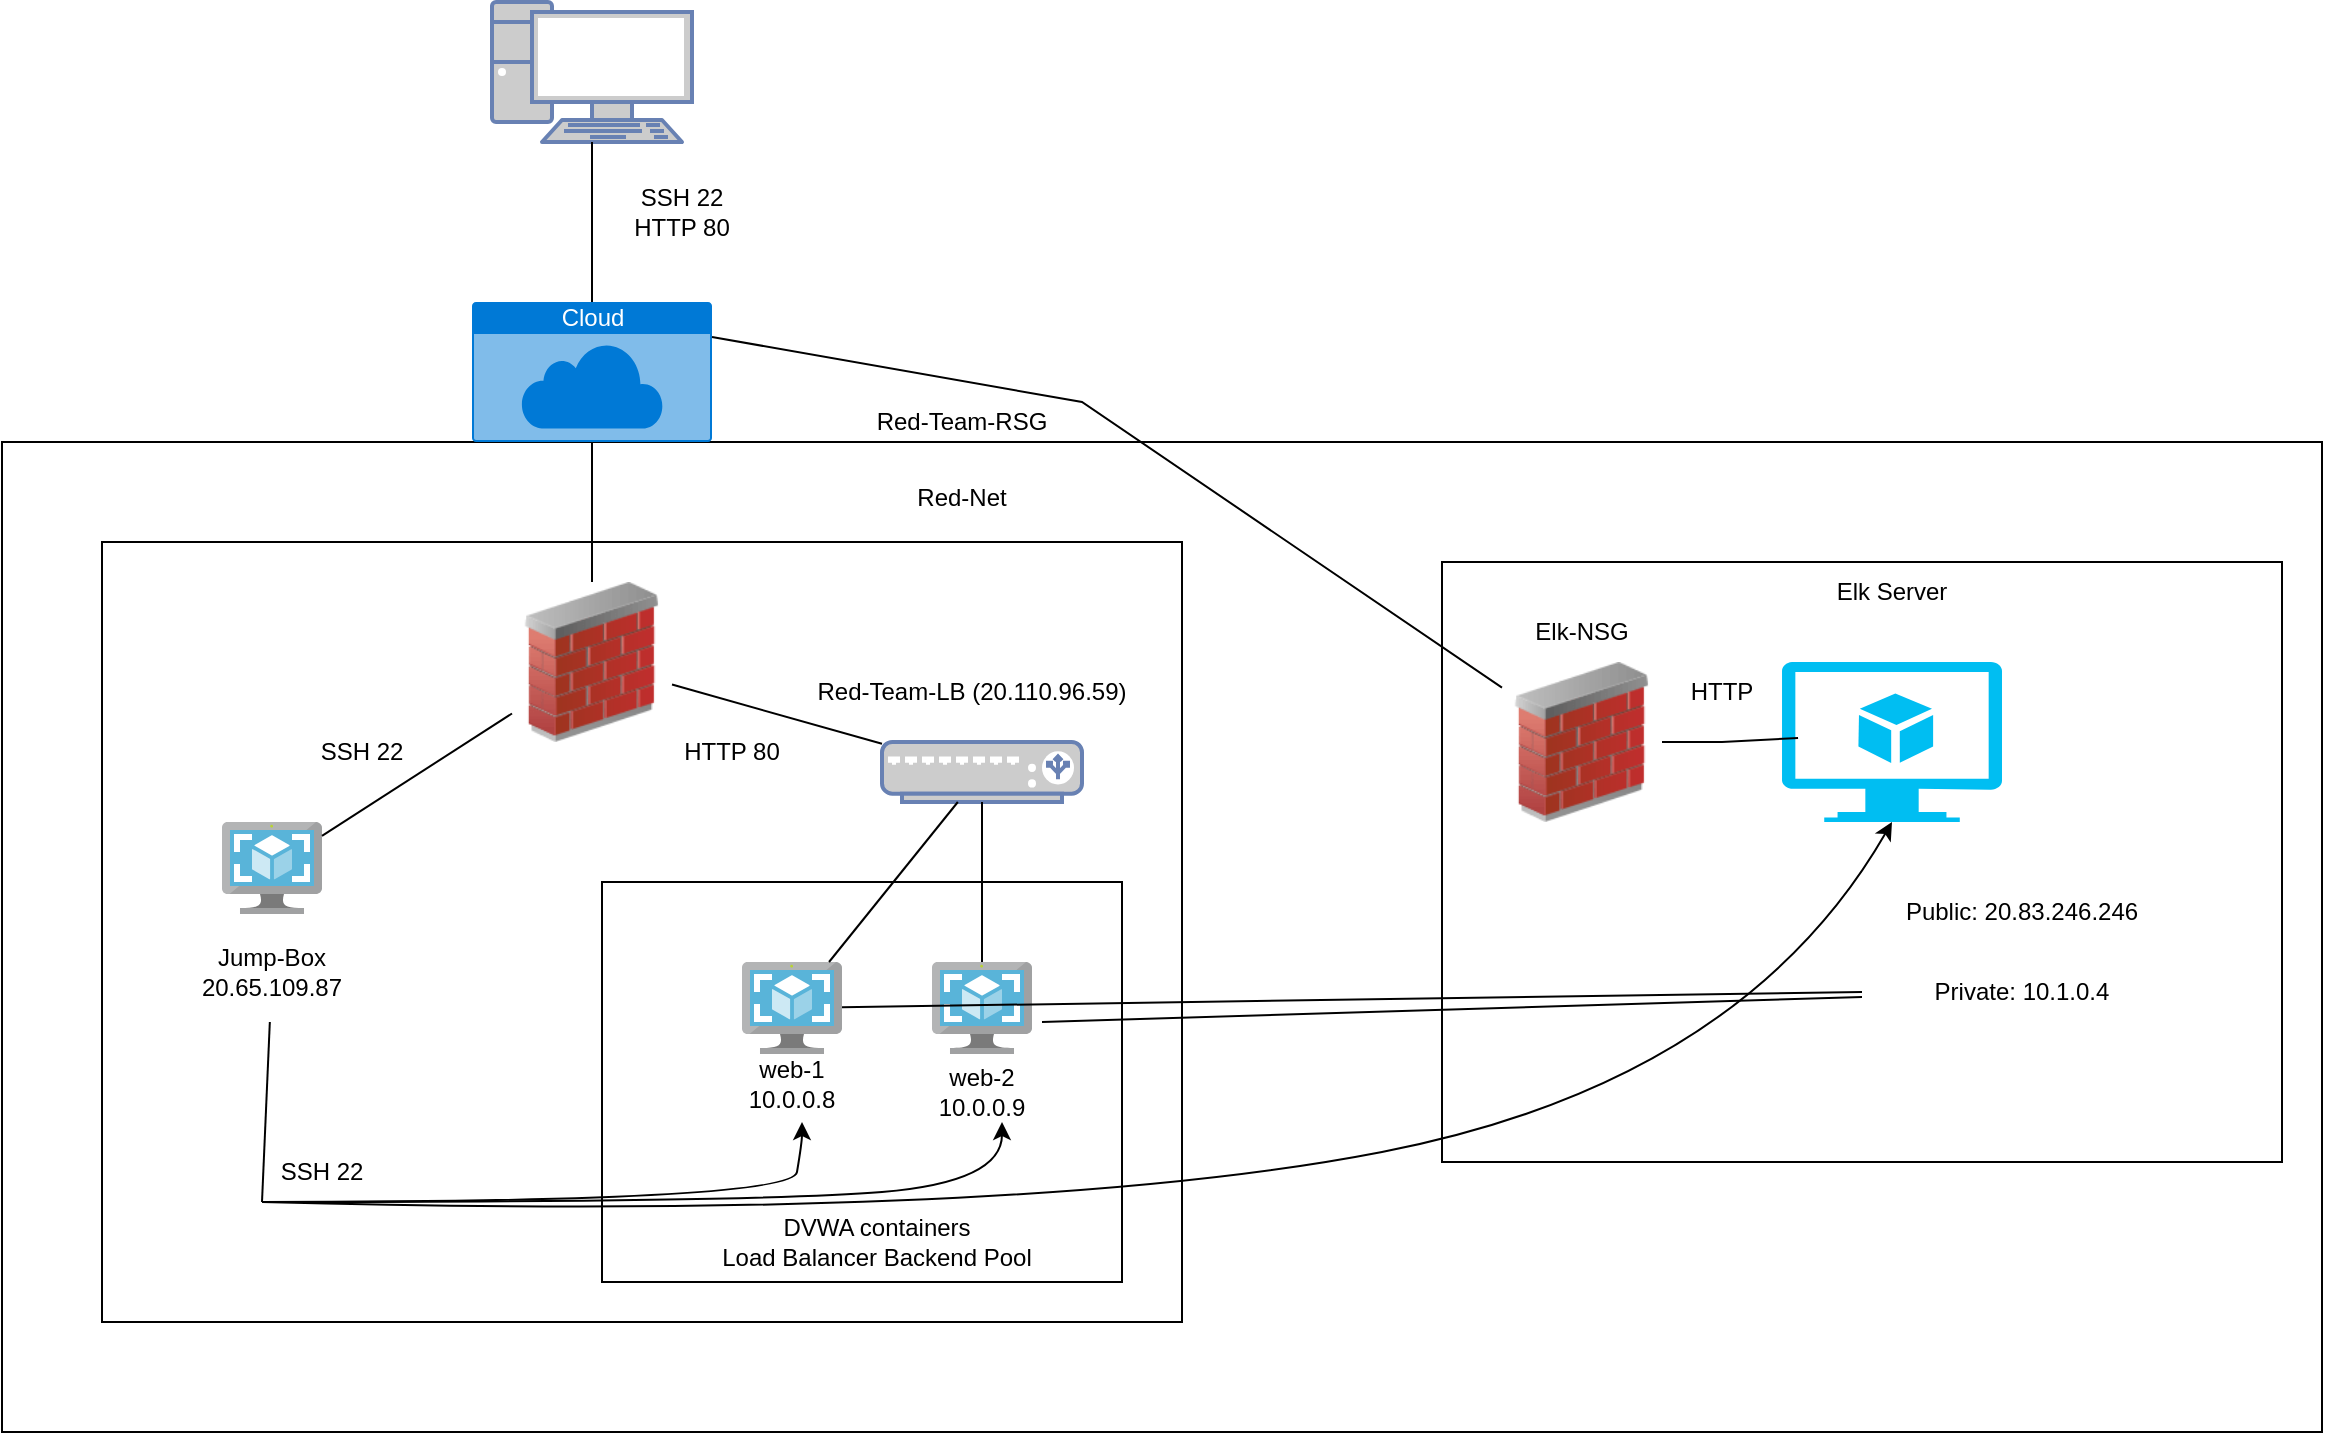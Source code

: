 <mxfile version="15.5.8" type="google"><diagram id="O1lYx23fXWKC5MIPmEG0" name="Page-1"><mxGraphModel dx="1422" dy="762" grid="1" gridSize="10" guides="1" tooltips="1" connect="1" arrows="1" fold="1" page="1" pageScale="1" pageWidth="850" pageHeight="1100" math="0" shadow="0"><root><mxCell id="0"/><mxCell id="1" parent="0"/><mxCell id="nCGukhlS6SPQ-d7Un8tv-1" value="" style="rounded=0;whiteSpace=wrap;html=1;" parent="1" vertex="1"><mxGeometry x="80" y="300" width="1160" height="495" as="geometry"/></mxCell><mxCell id="Q7Bnk2BCi1EucVuUiFxC-10" value="" style="rounded=0;whiteSpace=wrap;html=1;" parent="1" vertex="1"><mxGeometry x="800" y="360" width="420" height="300" as="geometry"/></mxCell><mxCell id="nCGukhlS6SPQ-d7Un8tv-2" value="Cloud" style="html=1;strokeColor=none;fillColor=#0079D6;labelPosition=center;verticalLabelPosition=middle;verticalAlign=top;align=center;fontSize=12;outlineConnect=0;spacingTop=-6;fontColor=#FFFFFF;sketch=0;shape=mxgraph.sitemap.cloud;" parent="1" vertex="1"><mxGeometry x="315" y="230" width="120" height="70" as="geometry"/></mxCell><mxCell id="nCGukhlS6SPQ-d7Un8tv-5" value="" style="fontColor=#0066CC;verticalAlign=top;verticalLabelPosition=bottom;labelPosition=center;align=center;html=1;outlineConnect=0;fillColor=#CCCCCC;strokeColor=#6881B3;gradientColor=none;gradientDirection=north;strokeWidth=2;shape=mxgraph.networks.pc;" parent="1" vertex="1"><mxGeometry x="325" y="80" width="100" height="70" as="geometry"/></mxCell><mxCell id="nCGukhlS6SPQ-d7Un8tv-6" value="" style="rounded=0;whiteSpace=wrap;html=1;" parent="1" vertex="1"><mxGeometry x="130" y="350" width="540" height="390" as="geometry"/></mxCell><mxCell id="nCGukhlS6SPQ-d7Un8tv-8" value="" style="image;html=1;image=img/lib/clip_art/networking/Firewall_02_128x128.png" parent="1" vertex="1"><mxGeometry x="335" y="370" width="80" height="80" as="geometry"/></mxCell><mxCell id="nCGukhlS6SPQ-d7Un8tv-9" value="" style="rounded=0;whiteSpace=wrap;html=1;" parent="1" vertex="1"><mxGeometry x="380" y="520" width="260" height="200" as="geometry"/></mxCell><mxCell id="nCGukhlS6SPQ-d7Un8tv-10" value="" style="fontColor=#0066CC;verticalAlign=top;verticalLabelPosition=bottom;labelPosition=center;align=center;html=1;outlineConnect=0;fillColor=#CCCCCC;strokeColor=#6881B3;gradientColor=none;gradientDirection=north;strokeWidth=2;shape=mxgraph.networks.load_balancer;" parent="1" vertex="1"><mxGeometry x="520" y="450" width="100" height="30" as="geometry"/></mxCell><mxCell id="nCGukhlS6SPQ-d7Un8tv-11" value="" style="sketch=0;aspect=fixed;html=1;points=[];align=center;image;fontSize=12;image=img/lib/mscae/VM_Images.svg;" parent="1" vertex="1"><mxGeometry x="545" y="560" width="50" height="46" as="geometry"/></mxCell><mxCell id="nCGukhlS6SPQ-d7Un8tv-12" value="" style="sketch=0;aspect=fixed;html=1;points=[];align=center;image;fontSize=12;image=img/lib/mscae/VM_Images.svg;" parent="1" vertex="1"><mxGeometry x="450" y="560" width="50" height="46" as="geometry"/></mxCell><mxCell id="nCGukhlS6SPQ-d7Un8tv-16" value="" style="endArrow=none;html=1;rounded=0;" parent="1" source="nCGukhlS6SPQ-d7Un8tv-11" target="nCGukhlS6SPQ-d7Un8tv-10" edge="1"><mxGeometry width="50" height="50" relative="1" as="geometry"><mxPoint x="410" y="490" as="sourcePoint"/><mxPoint x="460" y="440" as="targetPoint"/></mxGeometry></mxCell><mxCell id="nCGukhlS6SPQ-d7Un8tv-17" value="" style="endArrow=none;html=1;rounded=0;" parent="1" source="nCGukhlS6SPQ-d7Un8tv-12" target="nCGukhlS6SPQ-d7Un8tv-10" edge="1"><mxGeometry width="50" height="50" relative="1" as="geometry"><mxPoint x="410" y="490" as="sourcePoint"/><mxPoint x="460" y="440" as="targetPoint"/></mxGeometry></mxCell><mxCell id="nCGukhlS6SPQ-d7Un8tv-18" value="" style="sketch=0;aspect=fixed;html=1;points=[];align=center;image;fontSize=12;image=img/lib/mscae/VM_Images.svg;" parent="1" vertex="1"><mxGeometry x="190" y="490" width="50" height="46" as="geometry"/></mxCell><mxCell id="nCGukhlS6SPQ-d7Un8tv-19" value="" style="endArrow=none;html=1;rounded=0;" parent="1" source="nCGukhlS6SPQ-d7Un8tv-18" target="nCGukhlS6SPQ-d7Un8tv-8" edge="1"><mxGeometry width="50" height="50" relative="1" as="geometry"><mxPoint x="410" y="490" as="sourcePoint"/><mxPoint x="460" y="440" as="targetPoint"/></mxGeometry></mxCell><mxCell id="nCGukhlS6SPQ-d7Un8tv-20" value="" style="endArrow=none;html=1;rounded=0;" parent="1" source="nCGukhlS6SPQ-d7Un8tv-8" target="nCGukhlS6SPQ-d7Un8tv-10" edge="1"><mxGeometry width="50" height="50" relative="1" as="geometry"><mxPoint x="410" y="490" as="sourcePoint"/><mxPoint x="460" y="440" as="targetPoint"/></mxGeometry></mxCell><mxCell id="nCGukhlS6SPQ-d7Un8tv-21" value="" style="endArrow=none;html=1;rounded=0;" parent="1" source="nCGukhlS6SPQ-d7Un8tv-8" target="nCGukhlS6SPQ-d7Un8tv-2" edge="1"><mxGeometry width="50" height="50" relative="1" as="geometry"><mxPoint x="410" y="490" as="sourcePoint"/><mxPoint x="460" y="440" as="targetPoint"/></mxGeometry></mxCell><mxCell id="nCGukhlS6SPQ-d7Un8tv-22" value="" style="endArrow=none;html=1;rounded=0;" parent="1" source="nCGukhlS6SPQ-d7Un8tv-2" target="nCGukhlS6SPQ-d7Un8tv-5" edge="1"><mxGeometry width="50" height="50" relative="1" as="geometry"><mxPoint x="410" y="160" as="sourcePoint"/><mxPoint x="460" y="110" as="targetPoint"/></mxGeometry></mxCell><mxCell id="nCGukhlS6SPQ-d7Un8tv-26" value="" style="endArrow=none;html=1;rounded=0;" parent="1" target="nCGukhlS6SPQ-d7Un8tv-39" edge="1"><mxGeometry width="50" height="50" relative="1" as="geometry"><mxPoint x="210" y="680" as="sourcePoint"/><mxPoint x="215" y="570" as="targetPoint"/></mxGeometry></mxCell><mxCell id="nCGukhlS6SPQ-d7Un8tv-29" value="web-2&lt;br&gt;10.0.0.9" style="text;html=1;strokeColor=none;fillColor=none;align=center;verticalAlign=middle;whiteSpace=wrap;rounded=0;" parent="1" vertex="1"><mxGeometry x="540" y="610" width="60" height="30" as="geometry"/></mxCell><mxCell id="nCGukhlS6SPQ-d7Un8tv-31" value="SSH 22&lt;br&gt;HTTP 80" style="text;html=1;strokeColor=none;fillColor=none;align=center;verticalAlign=middle;whiteSpace=wrap;rounded=0;" parent="1" vertex="1"><mxGeometry x="370" y="160" width="100" height="50" as="geometry"/></mxCell><mxCell id="nCGukhlS6SPQ-d7Un8tv-32" value="Red-Team-RSG" style="text;html=1;strokeColor=none;fillColor=none;align=center;verticalAlign=middle;whiteSpace=wrap;rounded=0;" parent="1" vertex="1"><mxGeometry x="460" y="275" width="200" height="30" as="geometry"/></mxCell><mxCell id="nCGukhlS6SPQ-d7Un8tv-33" value="Red-Net&lt;br&gt;" style="text;html=1;strokeColor=none;fillColor=none;align=center;verticalAlign=middle;whiteSpace=wrap;rounded=0;" parent="1" vertex="1"><mxGeometry x="445" y="305" width="230" height="45" as="geometry"/></mxCell><mxCell id="nCGukhlS6SPQ-d7Un8tv-35" value="" style="curved=1;endArrow=classic;html=1;rounded=0;" parent="1" edge="1"><mxGeometry width="50" height="50" relative="1" as="geometry"><mxPoint x="210" y="680" as="sourcePoint"/><mxPoint x="580" y="640" as="targetPoint"/><Array as="points"><mxPoint x="460" y="680"/><mxPoint x="580" y="670"/></Array></mxGeometry></mxCell><mxCell id="nCGukhlS6SPQ-d7Un8tv-36" value="" style="curved=1;endArrow=classic;html=1;rounded=0;" parent="1" edge="1"><mxGeometry width="50" height="50" relative="1" as="geometry"><mxPoint x="210" y="680" as="sourcePoint"/><mxPoint x="480" y="640" as="targetPoint"/><Array as="points"><mxPoint x="475" y="680"/><mxPoint x="480" y="650"/></Array></mxGeometry></mxCell><mxCell id="nCGukhlS6SPQ-d7Un8tv-39" value="Jump-Box&lt;br&gt;20.65.109.87" style="text;html=1;strokeColor=none;fillColor=none;align=center;verticalAlign=middle;whiteSpace=wrap;rounded=0;" parent="1" vertex="1"><mxGeometry x="140" y="540" width="150" height="50" as="geometry"/></mxCell><mxCell id="nCGukhlS6SPQ-d7Un8tv-40" style="edgeStyle=orthogonalEdgeStyle;rounded=0;orthogonalLoop=1;jettySize=auto;html=1;exitX=0.5;exitY=1;exitDx=0;exitDy=0;" parent="1" source="nCGukhlS6SPQ-d7Un8tv-39" target="nCGukhlS6SPQ-d7Un8tv-39" edge="1"><mxGeometry relative="1" as="geometry"/></mxCell><mxCell id="nCGukhlS6SPQ-d7Un8tv-41" value="web-1&lt;br&gt;10.0.0.8" style="text;html=1;strokeColor=none;fillColor=none;align=center;verticalAlign=middle;whiteSpace=wrap;rounded=0;" parent="1" vertex="1"><mxGeometry x="445" y="606" width="60" height="30" as="geometry"/></mxCell><mxCell id="nCGukhlS6SPQ-d7Un8tv-42" value="Red-Team-LB (20.110.96.59)" style="text;html=1;strokeColor=none;fillColor=none;align=center;verticalAlign=middle;whiteSpace=wrap;rounded=0;" parent="1" vertex="1"><mxGeometry x="470" y="410" width="190" height="30" as="geometry"/></mxCell><mxCell id="nCGukhlS6SPQ-d7Un8tv-43" value="DVWA containers&lt;br&gt;Load Balancer Backend Pool" style="text;html=1;strokeColor=none;fillColor=none;align=center;verticalAlign=middle;whiteSpace=wrap;rounded=0;" parent="1" vertex="1"><mxGeometry x="435" y="680" width="165" height="40" as="geometry"/></mxCell><mxCell id="nCGukhlS6SPQ-d7Un8tv-44" value="SSH 22" style="text;html=1;strokeColor=none;fillColor=none;align=center;verticalAlign=middle;whiteSpace=wrap;rounded=0;" parent="1" vertex="1"><mxGeometry x="210" y="650" width="60" height="30" as="geometry"/></mxCell><mxCell id="nCGukhlS6SPQ-d7Un8tv-45" value="SSH 22" style="text;html=1;strokeColor=none;fillColor=none;align=center;verticalAlign=middle;whiteSpace=wrap;rounded=0;" parent="1" vertex="1"><mxGeometry x="230" y="440" width="60" height="30" as="geometry"/></mxCell><mxCell id="nCGukhlS6SPQ-d7Un8tv-46" value="HTTP 80" style="text;html=1;strokeColor=none;fillColor=none;align=center;verticalAlign=middle;whiteSpace=wrap;rounded=0;" parent="1" vertex="1"><mxGeometry x="415" y="440" width="60" height="30" as="geometry"/></mxCell><mxCell id="Q7Bnk2BCi1EucVuUiFxC-2" value="" style="verticalLabelPosition=bottom;html=1;verticalAlign=top;align=center;strokeColor=none;fillColor=#00BEF2;shape=mxgraph.azure.virtual_machine_feature;pointerEvents=1;" parent="1" vertex="1"><mxGeometry x="970" y="410" width="110" height="80" as="geometry"/></mxCell><mxCell id="Q7Bnk2BCi1EucVuUiFxC-3" value="Elk Server" style="text;html=1;strokeColor=none;fillColor=none;align=center;verticalAlign=middle;whiteSpace=wrap;rounded=0;" parent="1" vertex="1"><mxGeometry x="995" y="360" width="60" height="30" as="geometry"/></mxCell><mxCell id="Q7Bnk2BCi1EucVuUiFxC-4" value="" style="endArrow=none;html=1;rounded=0;" parent="1" target="Q7Bnk2BCi1EucVuUiFxC-9" edge="1"><mxGeometry width="50" height="50" relative="1" as="geometry"><mxPoint x="600" y="590" as="sourcePoint"/><mxPoint x="590" y="570" as="targetPoint"/></mxGeometry></mxCell><mxCell id="Q7Bnk2BCi1EucVuUiFxC-5" value="" style="endArrow=none;html=1;rounded=0;entryX=0;entryY=0.5;entryDx=0;entryDy=0;" parent="1" source="nCGukhlS6SPQ-d7Un8tv-12" target="Q7Bnk2BCi1EucVuUiFxC-9" edge="1"><mxGeometry width="50" height="50" relative="1" as="geometry"><mxPoint x="540" y="620" as="sourcePoint"/><mxPoint x="1010" y="550" as="targetPoint"/><Array as="points"/></mxGeometry></mxCell><mxCell id="Q7Bnk2BCi1EucVuUiFxC-6" value="" style="curved=1;endArrow=classic;html=1;rounded=0;entryX=0.5;entryY=1;entryDx=0;entryDy=0;entryPerimeter=0;exitX=0;exitY=1;exitDx=0;exitDy=0;" parent="1" source="nCGukhlS6SPQ-d7Un8tv-44" target="Q7Bnk2BCi1EucVuUiFxC-2" edge="1"><mxGeometry width="50" height="50" relative="1" as="geometry"><mxPoint x="540" y="620" as="sourcePoint"/><mxPoint x="770" y="590" as="targetPoint"/><Array as="points"><mxPoint x="590" y="690"/><mxPoint x="950" y="620"/></Array></mxGeometry></mxCell><mxCell id="Q7Bnk2BCi1EucVuUiFxC-8" value="Public: 20.83.246.246" style="text;html=1;strokeColor=none;fillColor=none;align=center;verticalAlign=middle;whiteSpace=wrap;rounded=0;" parent="1" vertex="1"><mxGeometry x="1020" y="520" width="140" height="30" as="geometry"/></mxCell><mxCell id="Q7Bnk2BCi1EucVuUiFxC-9" value="Private: 10.1.0.4" style="text;html=1;strokeColor=none;fillColor=none;align=center;verticalAlign=middle;whiteSpace=wrap;rounded=0;" parent="1" vertex="1"><mxGeometry x="1010" y="560" width="160" height="30" as="geometry"/></mxCell><mxCell id="Q7Bnk2BCi1EucVuUiFxC-11" value="Elk-NSG" style="text;html=1;strokeColor=none;fillColor=none;align=center;verticalAlign=middle;whiteSpace=wrap;rounded=0;" parent="1" vertex="1"><mxGeometry x="840" y="380" width="60" height="30" as="geometry"/></mxCell><mxCell id="Q7Bnk2BCi1EucVuUiFxC-12" value="" style="image;html=1;image=img/lib/clip_art/networking/Firewall_02_128x128.png" parent="1" vertex="1"><mxGeometry x="830" y="410" width="80" height="80" as="geometry"/></mxCell><mxCell id="Q7Bnk2BCi1EucVuUiFxC-13" value="" style="endArrow=none;html=1;rounded=0;exitX=1;exitY=0.25;exitDx=0;exitDy=0;exitPerimeter=0;" parent="1" source="nCGukhlS6SPQ-d7Un8tv-2" target="Q7Bnk2BCi1EucVuUiFxC-12" edge="1"><mxGeometry width="50" height="50" relative="1" as="geometry"><mxPoint x="540" y="520" as="sourcePoint"/><mxPoint x="590" y="470" as="targetPoint"/><Array as="points"><mxPoint x="620" y="280"/></Array></mxGeometry></mxCell><mxCell id="Q7Bnk2BCi1EucVuUiFxC-14" value="HTTP" style="text;html=1;strokeColor=none;fillColor=none;align=center;verticalAlign=middle;whiteSpace=wrap;rounded=0;" parent="1" vertex="1"><mxGeometry x="910" y="410" width="60" height="30" as="geometry"/></mxCell><mxCell id="Q7Bnk2BCi1EucVuUiFxC-15" value="" style="endArrow=none;html=1;rounded=0;entryX=0.073;entryY=0.475;entryDx=0;entryDy=0;entryPerimeter=0;" parent="1" source="Q7Bnk2BCi1EucVuUiFxC-12" target="Q7Bnk2BCi1EucVuUiFxC-2" edge="1"><mxGeometry width="50" height="50" relative="1" as="geometry"><mxPoint x="540" y="520" as="sourcePoint"/><mxPoint x="590" y="470" as="targetPoint"/><Array as="points"><mxPoint x="940" y="450"/></Array></mxGeometry></mxCell></root></mxGraphModel></diagram></mxfile>